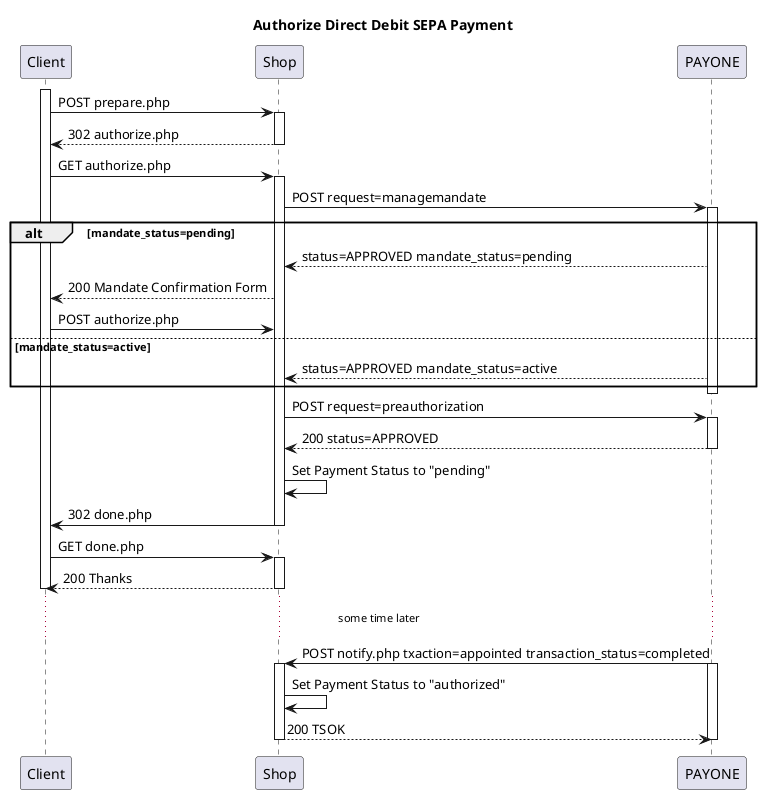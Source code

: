 @startuml
title Authorize Direct Debit SEPA Payment

participant Client
participant Shop
participant PAYONE

activate Client

Client -> Shop: POST prepare.php
activate Shop
Shop --> Client: 302 authorize.php
deactivate Shop

Client -> Shop: GET authorize.php
activate Shop

Shop -> PAYONE: POST request=managemandate
activate PAYONE

alt mandate_status=pending
PAYONE --> Shop: status=APPROVED mandate_status=pending

Shop --> Client: 200 Mandate Confirmation Form
Client -> Shop: POST authorize.php

else mandate_status=active
PAYONE --> Shop: status=APPROVED mandate_status=active
end
deactivate PAYONE

Shop -> PAYONE: POST request=preauthorization
activate PAYONE
PAYONE --> Shop: 200 status=APPROVED

deactivate PAYONE

Shop -> Shop: Set Payment Status to "pending"

Shop -> Client: 302 done.php
deactivate Shop

Client -> Shop: GET done.php
activate Shop
Shop --> Client: 200 Thanks
deactivate Shop
deactivate Client

...some time later...

PAYONE -> Shop: POST notify.php txaction=appointed transaction_status=completed
activate PAYONE
activate Shop
Shop -> Shop: Set Payment Status to "authorized"
Shop --> PAYONE: 200 TSOK
deactivate Shop
deactivate PAYONE
@enduml
